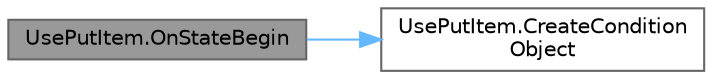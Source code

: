 digraph "UsePutItem.OnStateBegin"
{
 // LATEX_PDF_SIZE
  bgcolor="transparent";
  edge [fontname=Helvetica,fontsize=10,labelfontname=Helvetica,labelfontsize=10];
  node [fontname=Helvetica,fontsize=10,shape=box,height=0.2,width=0.4];
  rankdir="LR";
  Node1 [id="Node000001",label="UsePutItem.OnStateBegin",height=0.2,width=0.4,color="gray40", fillcolor="grey60", style="filled", fontcolor="black",tooltip=" "];
  Node1 -> Node2 [id="edge1_Node000001_Node000002",color="steelblue1",style="solid",tooltip=" "];
  Node2 [id="Node000002",label="UsePutItem.CreateCondition\lObject",height=0.2,width=0.4,color="grey40", fillcolor="white", style="filled",URL="$class_use_put_item.html#a265afe8272a9d0115012a6b26721e450",tooltip=" "];
}
